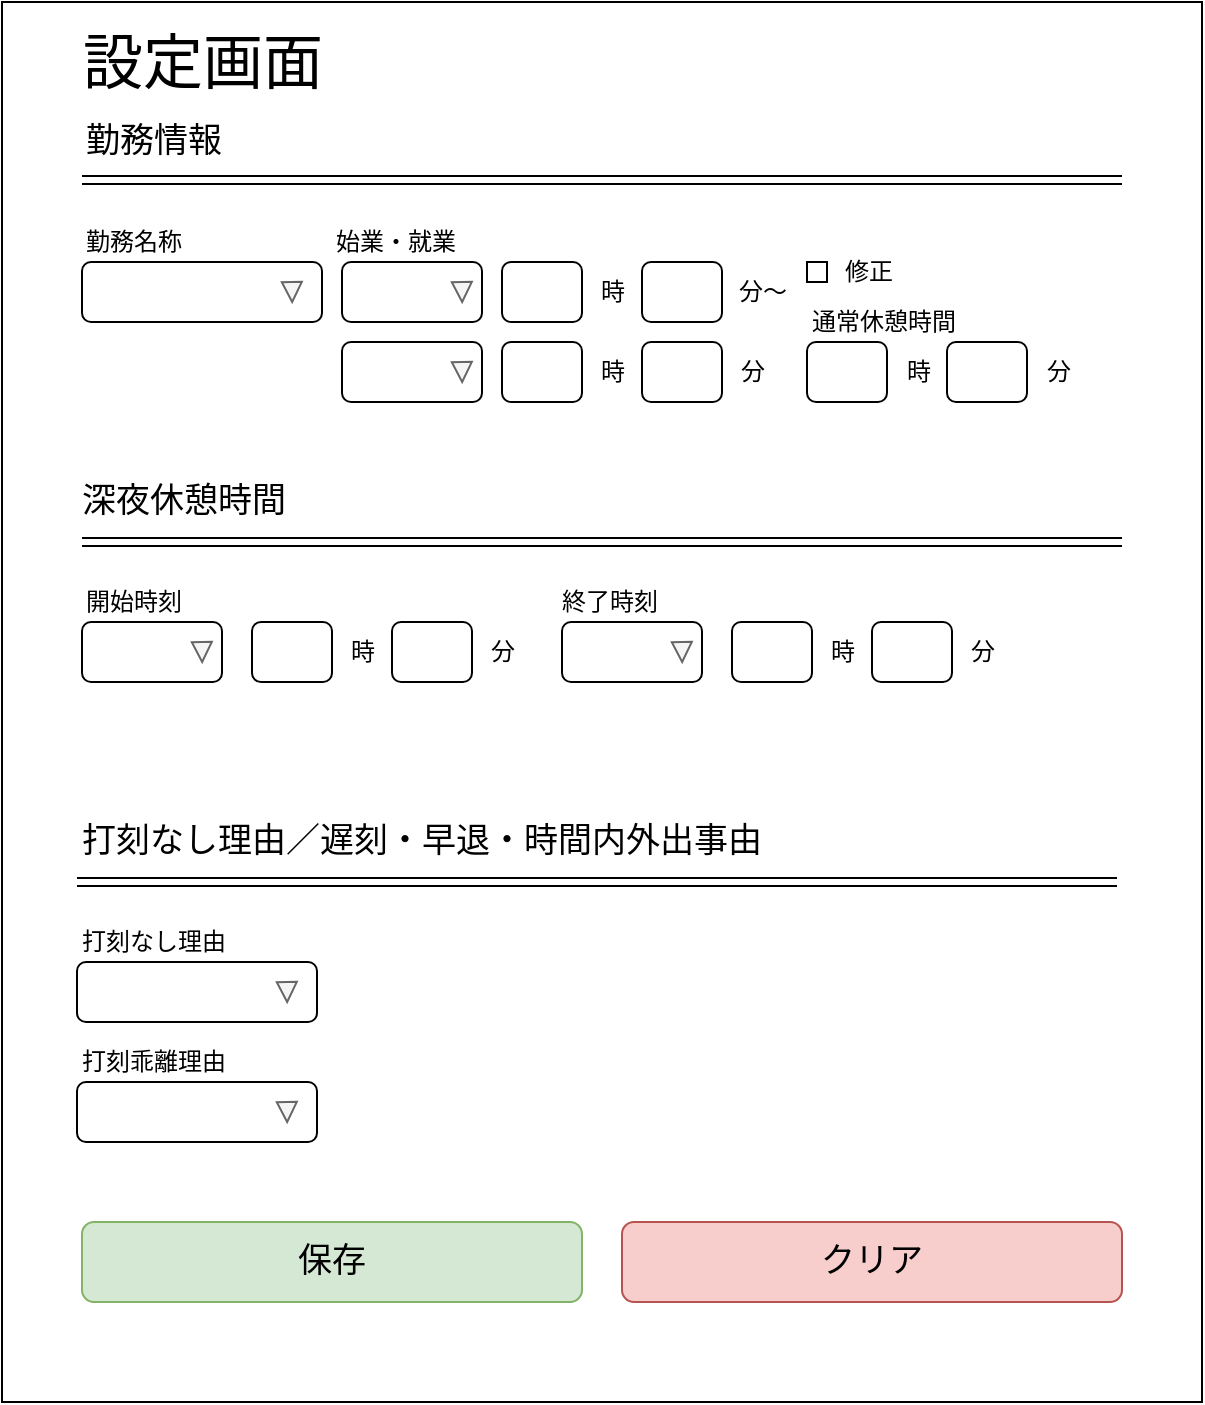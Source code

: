 <mxfile version="13.1.3">
    <diagram id="6hGFLwfOUW9BJ-s0fimq" name="Page-1">
        <mxGraphModel dx="1543" dy="1178" grid="1" gridSize="10" guides="1" tooltips="1" connect="1" arrows="1" fold="1" page="1" pageScale="1" pageWidth="600" pageHeight="700" math="0" shadow="0">
            <root>
                <mxCell id="0"/>
                <mxCell id="1" parent="0"/>
                <mxCell id="110" value="" style="rounded=0;whiteSpace=wrap;html=1;" parent="1" vertex="1">
                    <mxGeometry width="600" height="700" as="geometry"/>
                </mxCell>
                <mxCell id="5" value="勤務名称" style="text;html=1;strokeColor=none;fillColor=none;align=left;verticalAlign=middle;whiteSpace=wrap;rounded=0;" parent="1" vertex="1">
                    <mxGeometry x="40" y="110" width="120" height="20" as="geometry"/>
                </mxCell>
                <mxCell id="11" value="始業・就業" style="text;html=1;strokeColor=none;fillColor=none;align=left;verticalAlign=middle;whiteSpace=wrap;rounded=0;" parent="1" vertex="1">
                    <mxGeometry x="165" y="110" width="120" height="20" as="geometry"/>
                </mxCell>
                <mxCell id="13" value="" style="group" parent="1" vertex="1" connectable="0">
                    <mxGeometry x="40" y="130" width="120" height="30" as="geometry"/>
                </mxCell>
                <mxCell id="4" value="" style="rounded=1;whiteSpace=wrap;html=1;" parent="13" vertex="1">
                    <mxGeometry width="120" height="30" as="geometry"/>
                </mxCell>
                <mxCell id="7" value="" style="triangle;whiteSpace=wrap;html=1;align=left;rotation=89;labelBackgroundColor=#2E1616;fillColor=#f5f5f5;strokeColor=#666666;fontColor=#333333;" parent="13" vertex="1">
                    <mxGeometry x="100" y="10" width="10" height="10" as="geometry"/>
                </mxCell>
                <mxCell id="23" value="" style="group" parent="1" vertex="1" connectable="0">
                    <mxGeometry x="170" y="130" width="70" height="30" as="geometry"/>
                </mxCell>
                <mxCell id="14" value="" style="group" parent="23" vertex="1" connectable="0">
                    <mxGeometry width="70" height="30" as="geometry"/>
                </mxCell>
                <mxCell id="27" value="" style="group" parent="14" vertex="1" connectable="0">
                    <mxGeometry width="70" height="30" as="geometry"/>
                </mxCell>
                <mxCell id="15" value="" style="rounded=1;whiteSpace=wrap;html=1;" parent="27" vertex="1">
                    <mxGeometry width="70" height="30" as="geometry"/>
                </mxCell>
                <mxCell id="21" value="" style="triangle;whiteSpace=wrap;html=1;align=left;rotation=89;labelBackgroundColor=#2E1616;fillColor=#f5f5f5;strokeColor=#666666;fontColor=#333333;" parent="27" vertex="1">
                    <mxGeometry x="55" y="10" width="10" height="10" as="geometry"/>
                </mxCell>
                <mxCell id="31" value="" style="rounded=1;whiteSpace=wrap;html=1;" parent="1" vertex="1">
                    <mxGeometry x="170" y="170" width="70" height="30" as="geometry"/>
                </mxCell>
                <mxCell id="32" value="" style="triangle;whiteSpace=wrap;html=1;align=left;rotation=89;labelBackgroundColor=#2E1616;fillColor=#f5f5f5;strokeColor=#666666;fontColor=#333333;" parent="1" vertex="1">
                    <mxGeometry x="225" y="180" width="10" height="10" as="geometry"/>
                </mxCell>
                <mxCell id="33" value="" style="rounded=1;whiteSpace=wrap;html=1;labelBackgroundColor=#2E1616;align=left;" parent="1" vertex="1">
                    <mxGeometry x="250" y="130" width="40" height="30" as="geometry"/>
                </mxCell>
                <mxCell id="38" value="" style="rounded=1;whiteSpace=wrap;html=1;labelBackgroundColor=#2E1616;align=left;" parent="1" vertex="1">
                    <mxGeometry x="250" y="170" width="40" height="30" as="geometry"/>
                </mxCell>
                <mxCell id="41" value="時" style="text;html=1;align=center;verticalAlign=middle;resizable=0;points=[];autosize=1;" parent="1" vertex="1">
                    <mxGeometry x="290" y="135" width="30" height="20" as="geometry"/>
                </mxCell>
                <mxCell id="42" value="分～" style="text;html=1;align=center;verticalAlign=middle;resizable=0;points=[];autosize=1;" parent="1" vertex="1">
                    <mxGeometry x="360" y="135" width="40" height="20" as="geometry"/>
                </mxCell>
                <mxCell id="43" value="時" style="text;html=1;align=center;verticalAlign=middle;resizable=0;points=[];autosize=1;" parent="1" vertex="1">
                    <mxGeometry x="290" y="175" width="30" height="20" as="geometry"/>
                </mxCell>
                <mxCell id="44" value="" style="rounded=1;whiteSpace=wrap;html=1;labelBackgroundColor=#2E1616;align=left;" parent="1" vertex="1">
                    <mxGeometry x="320" y="130" width="40" height="30" as="geometry"/>
                </mxCell>
                <mxCell id="45" value="" style="rounded=1;whiteSpace=wrap;html=1;labelBackgroundColor=#2E1616;align=left;" parent="1" vertex="1">
                    <mxGeometry x="320" y="170" width="40" height="30" as="geometry"/>
                </mxCell>
                <mxCell id="46" value="分" style="text;html=1;align=center;verticalAlign=middle;resizable=0;points=[];autosize=1;" parent="1" vertex="1">
                    <mxGeometry x="360" y="175" width="30" height="20" as="geometry"/>
                </mxCell>
                <mxCell id="47" value="&lt;font style=&quot;font-size: 30px&quot;&gt;設定画面&lt;/font&gt;" style="text;html=1;align=center;verticalAlign=middle;resizable=0;points=[];autosize=1;" parent="1" vertex="1">
                    <mxGeometry x="30" y="20" width="140" height="20" as="geometry"/>
                </mxCell>
                <mxCell id="57" value="" style="rounded=1;whiteSpace=wrap;html=1;labelBackgroundColor=#2E1616;align=left;" parent="1" vertex="1">
                    <mxGeometry x="402.5" y="170" width="40" height="30" as="geometry"/>
                </mxCell>
                <mxCell id="58" value="時" style="text;html=1;align=center;verticalAlign=middle;resizable=0;points=[];autosize=1;" parent="1" vertex="1">
                    <mxGeometry x="442.5" y="175" width="30" height="20" as="geometry"/>
                </mxCell>
                <mxCell id="59" value="" style="rounded=1;whiteSpace=wrap;html=1;labelBackgroundColor=#2E1616;align=left;" parent="1" vertex="1">
                    <mxGeometry x="472.5" y="170" width="40" height="30" as="geometry"/>
                </mxCell>
                <mxCell id="60" value="分" style="text;html=1;align=center;verticalAlign=middle;resizable=0;points=[];autosize=1;" parent="1" vertex="1">
                    <mxGeometry x="512.5" y="175" width="30" height="20" as="geometry"/>
                </mxCell>
                <mxCell id="63" value="通常休憩時間" style="text;html=1;align=left;verticalAlign=middle;resizable=0;points=[];autosize=1;" parent="1" vertex="1">
                    <mxGeometry x="402.5" y="150" width="90" height="20" as="geometry"/>
                </mxCell>
                <mxCell id="64" value="開始時刻" style="text;html=1;align=left;verticalAlign=middle;resizable=0;points=[];autosize=1;" parent="1" vertex="1">
                    <mxGeometry x="40" y="290" width="60" height="20" as="geometry"/>
                </mxCell>
                <mxCell id="65" value="" style="group" parent="1" vertex="1" connectable="0">
                    <mxGeometry x="40" y="310" width="70" height="30" as="geometry"/>
                </mxCell>
                <mxCell id="66" value="" style="group" parent="65" vertex="1" connectable="0">
                    <mxGeometry width="70" height="30" as="geometry"/>
                </mxCell>
                <mxCell id="67" value="" style="group" parent="66" vertex="1" connectable="0">
                    <mxGeometry width="70" height="30" as="geometry"/>
                </mxCell>
                <mxCell id="68" value="" style="rounded=1;whiteSpace=wrap;html=1;" parent="67" vertex="1">
                    <mxGeometry width="70" height="30" as="geometry"/>
                </mxCell>
                <mxCell id="69" value="" style="triangle;whiteSpace=wrap;html=1;align=left;rotation=89;labelBackgroundColor=#2E1616;fillColor=#f5f5f5;strokeColor=#666666;fontColor=#333333;" parent="67" vertex="1">
                    <mxGeometry x="55" y="10" width="10" height="10" as="geometry"/>
                </mxCell>
                <mxCell id="72" value="" style="rounded=1;whiteSpace=wrap;html=1;labelBackgroundColor=#2E1616;align=left;" parent="1" vertex="1">
                    <mxGeometry x="125" y="310" width="40" height="30" as="geometry"/>
                </mxCell>
                <mxCell id="73" value="時" style="text;html=1;align=center;verticalAlign=middle;resizable=0;points=[];autosize=1;" parent="1" vertex="1">
                    <mxGeometry x="165" y="315" width="30" height="20" as="geometry"/>
                </mxCell>
                <mxCell id="74" value="" style="rounded=1;whiteSpace=wrap;html=1;labelBackgroundColor=#2E1616;align=left;" parent="1" vertex="1">
                    <mxGeometry x="195" y="310" width="40" height="30" as="geometry"/>
                </mxCell>
                <mxCell id="75" value="分" style="text;html=1;align=center;verticalAlign=middle;resizable=0;points=[];autosize=1;" parent="1" vertex="1">
                    <mxGeometry x="235" y="315" width="30" height="20" as="geometry"/>
                </mxCell>
                <mxCell id="76" value="" style="group" parent="1" vertex="1" connectable="0">
                    <mxGeometry x="280" y="310" width="70" height="30" as="geometry"/>
                </mxCell>
                <mxCell id="77" value="" style="group" parent="76" vertex="1" connectable="0">
                    <mxGeometry width="70" height="30" as="geometry"/>
                </mxCell>
                <mxCell id="78" value="" style="group" parent="77" vertex="1" connectable="0">
                    <mxGeometry width="70" height="30" as="geometry"/>
                </mxCell>
                <mxCell id="79" value="" style="rounded=1;whiteSpace=wrap;html=1;" parent="78" vertex="1">
                    <mxGeometry width="70" height="30" as="geometry"/>
                </mxCell>
                <mxCell id="80" value="" style="triangle;whiteSpace=wrap;html=1;align=left;rotation=89;labelBackgroundColor=#2E1616;fillColor=#f5f5f5;strokeColor=#666666;fontColor=#333333;" parent="78" vertex="1">
                    <mxGeometry x="55" y="10" width="10" height="10" as="geometry"/>
                </mxCell>
                <mxCell id="81" value="" style="rounded=1;whiteSpace=wrap;html=1;labelBackgroundColor=#2E1616;align=left;" parent="1" vertex="1">
                    <mxGeometry x="365" y="310" width="40" height="30" as="geometry"/>
                </mxCell>
                <mxCell id="82" value="時" style="text;html=1;align=center;verticalAlign=middle;resizable=0;points=[];autosize=1;" parent="1" vertex="1">
                    <mxGeometry x="405" y="315" width="30" height="20" as="geometry"/>
                </mxCell>
                <mxCell id="83" value="" style="rounded=1;whiteSpace=wrap;html=1;labelBackgroundColor=#2E1616;align=left;" parent="1" vertex="1">
                    <mxGeometry x="435" y="310" width="40" height="30" as="geometry"/>
                </mxCell>
                <mxCell id="84" value="分" style="text;html=1;align=center;verticalAlign=middle;resizable=0;points=[];autosize=1;" parent="1" vertex="1">
                    <mxGeometry x="475" y="315" width="30" height="20" as="geometry"/>
                </mxCell>
                <mxCell id="86" value="打刻なし理由／遅刻・早退・時間内外出事由" style="text;html=1;align=left;verticalAlign=middle;resizable=0;points=[];autosize=1;fontSize=17;" parent="1" vertex="1">
                    <mxGeometry x="37.5" y="410" width="360" height="20" as="geometry"/>
                </mxCell>
                <mxCell id="87" value="" style="group" parent="1" vertex="1" connectable="0">
                    <mxGeometry x="37.5" y="480" width="120" height="30" as="geometry"/>
                </mxCell>
                <mxCell id="88" value="" style="rounded=1;whiteSpace=wrap;html=1;" parent="87" vertex="1">
                    <mxGeometry width="120" height="30" as="geometry"/>
                </mxCell>
                <mxCell id="89" value="" style="triangle;whiteSpace=wrap;html=1;align=left;rotation=89;labelBackgroundColor=#2E1616;fillColor=#f5f5f5;strokeColor=#666666;fontColor=#333333;" parent="87" vertex="1">
                    <mxGeometry x="100" y="10" width="10" height="10" as="geometry"/>
                </mxCell>
                <mxCell id="90" value="勤務情報" style="text;html=1;align=left;verticalAlign=middle;resizable=0;points=[];autosize=1;fontSize=17;" parent="1" vertex="1">
                    <mxGeometry x="40" y="60" width="80" height="20" as="geometry"/>
                </mxCell>
                <mxCell id="91" value="深夜休憩時間" style="text;html=1;align=left;verticalAlign=middle;resizable=0;points=[];autosize=1;fontSize=17;" parent="1" vertex="1">
                    <mxGeometry x="37.5" y="240" width="120" height="20" as="geometry"/>
                </mxCell>
                <mxCell id="93" value="終了時刻" style="text;html=1;align=left;verticalAlign=middle;resizable=0;points=[];autosize=1;" parent="1" vertex="1">
                    <mxGeometry x="277.5" y="290" width="60" height="20" as="geometry"/>
                </mxCell>
                <mxCell id="97" value="打刻なし理由" style="text;html=1;align=left;verticalAlign=middle;resizable=0;points=[];autosize=1;" parent="1" vertex="1">
                    <mxGeometry x="37.5" y="460" width="90" height="20" as="geometry"/>
                </mxCell>
                <mxCell id="99" value="打刻乖離理由" style="text;html=1;align=left;verticalAlign=middle;resizable=0;points=[];autosize=1;" parent="1" vertex="1">
                    <mxGeometry x="37.5" y="520" width="90" height="20" as="geometry"/>
                </mxCell>
                <mxCell id="101" value="" style="group" parent="1" vertex="1" connectable="0">
                    <mxGeometry x="37.5" y="540" width="120" height="30" as="geometry"/>
                </mxCell>
                <mxCell id="102" value="" style="rounded=1;whiteSpace=wrap;html=1;" parent="101" vertex="1">
                    <mxGeometry width="120" height="30" as="geometry"/>
                </mxCell>
                <mxCell id="103" value="" style="triangle;whiteSpace=wrap;html=1;align=left;rotation=89;labelBackgroundColor=#2E1616;fillColor=#f5f5f5;strokeColor=#666666;fontColor=#333333;" parent="101" vertex="1">
                    <mxGeometry x="100" y="10" width="10" height="10" as="geometry"/>
                </mxCell>
                <mxCell id="104" value="" style="shape=link;html=1;fontSize=17;" parent="1" edge="1">
                    <mxGeometry width="50" height="50" relative="1" as="geometry">
                        <mxPoint x="40" y="89" as="sourcePoint"/>
                        <mxPoint x="560" y="89" as="targetPoint"/>
                    </mxGeometry>
                </mxCell>
                <mxCell id="105" value="" style="shape=link;html=1;fontSize=17;" parent="1" edge="1">
                    <mxGeometry width="50" height="50" relative="1" as="geometry">
                        <mxPoint x="40" y="270" as="sourcePoint"/>
                        <mxPoint x="560" y="270" as="targetPoint"/>
                    </mxGeometry>
                </mxCell>
                <mxCell id="106" value="" style="shape=link;html=1;fontSize=17;" parent="1" edge="1">
                    <mxGeometry width="50" height="50" relative="1" as="geometry">
                        <mxPoint x="37.5" y="440" as="sourcePoint"/>
                        <mxPoint x="557.5" y="440" as="targetPoint"/>
                    </mxGeometry>
                </mxCell>
                <mxCell id="107" value="保存" style="rounded=1;whiteSpace=wrap;html=1;labelBackgroundColor=none;fontSize=17;align=center;fillColor=#d5e8d4;strokeColor=#82b366;" parent="1" vertex="1">
                    <mxGeometry x="40" y="610" width="250" height="40" as="geometry"/>
                </mxCell>
                <mxCell id="109" value="クリア" style="rounded=1;whiteSpace=wrap;html=1;labelBackgroundColor=none;fontSize=17;align=center;fillColor=#f8cecc;strokeColor=#b85450;" parent="1" vertex="1">
                    <mxGeometry x="310" y="610" width="250" height="40" as="geometry"/>
                </mxCell>
                <mxCell id="111" value="" style="rounded=0;whiteSpace=wrap;html=1;imageHeight=26;" vertex="1" parent="1">
                    <mxGeometry x="402.5" y="130" width="10" height="10" as="geometry"/>
                </mxCell>
                <mxCell id="112" value="修正" style="text;html=1;align=center;verticalAlign=middle;resizable=0;points=[];autosize=1;" vertex="1" parent="1">
                    <mxGeometry x="412.5" y="125" width="40" height="20" as="geometry"/>
                </mxCell>
            </root>
        </mxGraphModel>
    </diagram>
</mxfile>
